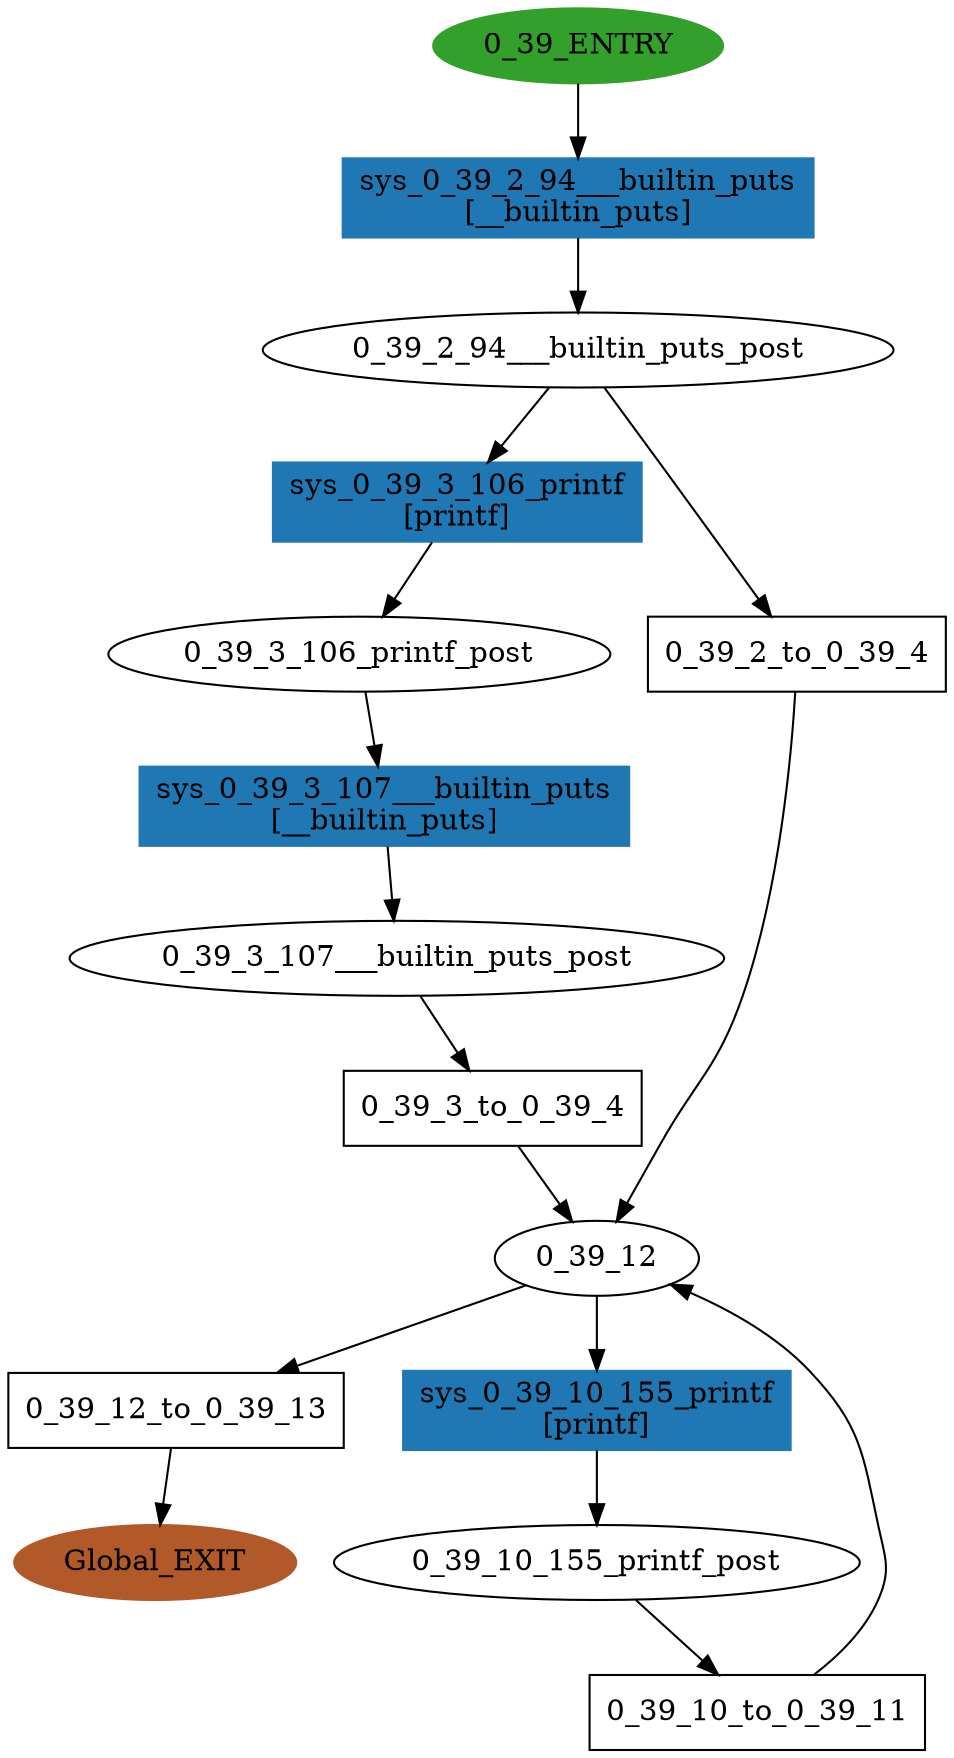 digraph model { 
compound=true; 
node  [style="filled", colorscheme="paired12"];  "0_39_3_107___builtin_puts_post" [shape=ellipse, style=""];
  "0_39_2_94___builtin_puts_post" [shape=ellipse, style=""];
  "0_39_10_155_printf_post" [shape=ellipse, style=""];
  "0_39_ENTRY" [shape=ellipse, color=4, style=filled];
  "0_39_3_106_printf_post" [shape=ellipse, style=""];
  "Global_EXIT" [shape=ellipse, color=12, style=filled];
  "0_39_12" [shape=ellipse, style=""];
  "0_39_12_to_0_39_13" [shape=box, style=""];
  "0_39_12_to_0_39_13" [label="0_39_12_to_0_39_13\n"];
  "0_39_3_to_0_39_4" [shape=box, style=""];
  "0_39_3_to_0_39_4" [label="0_39_3_to_0_39_4\n"];
  "sys_0_39_3_106_printf" [shape=box, style=""];
  "sys_0_39_3_106_printf" [color=2, style=filled];
  "sys_0_39_3_106_printf" [label="sys_0_39_3_106_printf\n[printf]"];
  "sys_0_39_3_107___builtin_puts" [shape=box, style=""];
  "sys_0_39_3_107___builtin_puts" [color=2, style=filled];
  "sys_0_39_3_107___builtin_puts" [label="sys_0_39_3_107___builtin_puts\n[__builtin_puts]"];
  "sys_0_39_10_155_printf" [shape=box, style=""];
  "sys_0_39_10_155_printf" [color=2, style=filled];
  "sys_0_39_10_155_printf" [label="sys_0_39_10_155_printf\n[printf]"];
  "sys_0_39_2_94___builtin_puts" [shape=box, style=""];
  "sys_0_39_2_94___builtin_puts" [color=2, style=filled];
  "sys_0_39_2_94___builtin_puts" [label="sys_0_39_2_94___builtin_puts\n[__builtin_puts]"];
  "0_39_2_to_0_39_4" [shape=box, style=""];
  "0_39_2_to_0_39_4" [label="0_39_2_to_0_39_4\n"];
  "0_39_10_to_0_39_11" [shape=box, style=""];
  "0_39_10_to_0_39_11" [label="0_39_10_to_0_39_11\n"];
  "sys_0_39_2_94___builtin_puts" -> "0_39_2_94___builtin_puts_post" [label="", arrowhead="normal"];
  "0_39_12" -> "0_39_12_to_0_39_13" [label="", arrowhead="normal"];
  "0_39_12" -> "sys_0_39_10_155_printf" [label="", arrowhead="normal"];
  "sys_0_39_10_155_printf" -> "0_39_10_155_printf_post" [label="", arrowhead="normal"];
  "0_39_2_94___builtin_puts_post" -> "0_39_2_to_0_39_4" [label="", arrowhead="normal"];
  "0_39_12_to_0_39_13" -> "Global_EXIT" [label="", arrowhead="normal"];
  "0_39_10_155_printf_post" -> "0_39_10_to_0_39_11" [label="", arrowhead="normal"];
  "0_39_2_94___builtin_puts_post" -> "sys_0_39_3_106_printf" [label="", arrowhead="normal"];
  "0_39_3_to_0_39_4" -> "0_39_12" [label="", arrowhead="normal"];
  "sys_0_39_3_106_printf" -> "0_39_3_106_printf_post" [label="", arrowhead="normal"];
  "0_39_10_to_0_39_11" -> "0_39_12" [label="", arrowhead="normal"];
  "sys_0_39_3_107___builtin_puts" -> "0_39_3_107___builtin_puts_post" [label="", arrowhead="normal"];
  "0_39_ENTRY" -> "sys_0_39_2_94___builtin_puts" [label="", arrowhead="normal"];
  "0_39_3_107___builtin_puts_post" -> "0_39_3_to_0_39_4" [label="", arrowhead="normal"];
  "0_39_3_106_printf_post" -> "sys_0_39_3_107___builtin_puts" [label="", arrowhead="normal"];
  "0_39_2_to_0_39_4" -> "0_39_12" [label="", arrowhead="normal"];
}
